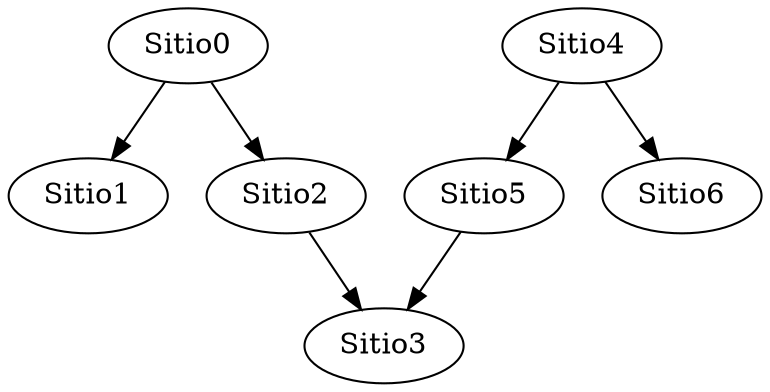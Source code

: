 strict digraph G {
  1 [ label="Sitio0" ];
  2 [ label="Sitio1" ];
  3 [ label="Sitio2" ];
  4 [ label="Sitio3" ];
  5 [ label="Sitio4" ];
  6 [ label="Sitio5" ];
  7 [ label="Sitio6" ];
  1 -> 2;
  1 -> 3;
  3 -> 4;
  6 -> 4;
  5 -> 6;
  5 -> 7;
}
